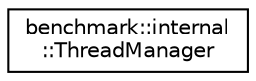 digraph "Graphical Class Hierarchy"
{
 // LATEX_PDF_SIZE
  edge [fontname="Helvetica",fontsize="10",labelfontname="Helvetica",labelfontsize="10"];
  node [fontname="Helvetica",fontsize="10",shape=record];
  rankdir="LR";
  Node0 [label="benchmark::internal\l::ThreadManager",height=0.2,width=0.4,color="black", fillcolor="white", style="filled",URL="$classbenchmark_1_1internal_1_1ThreadManager.html",tooltip=" "];
}
